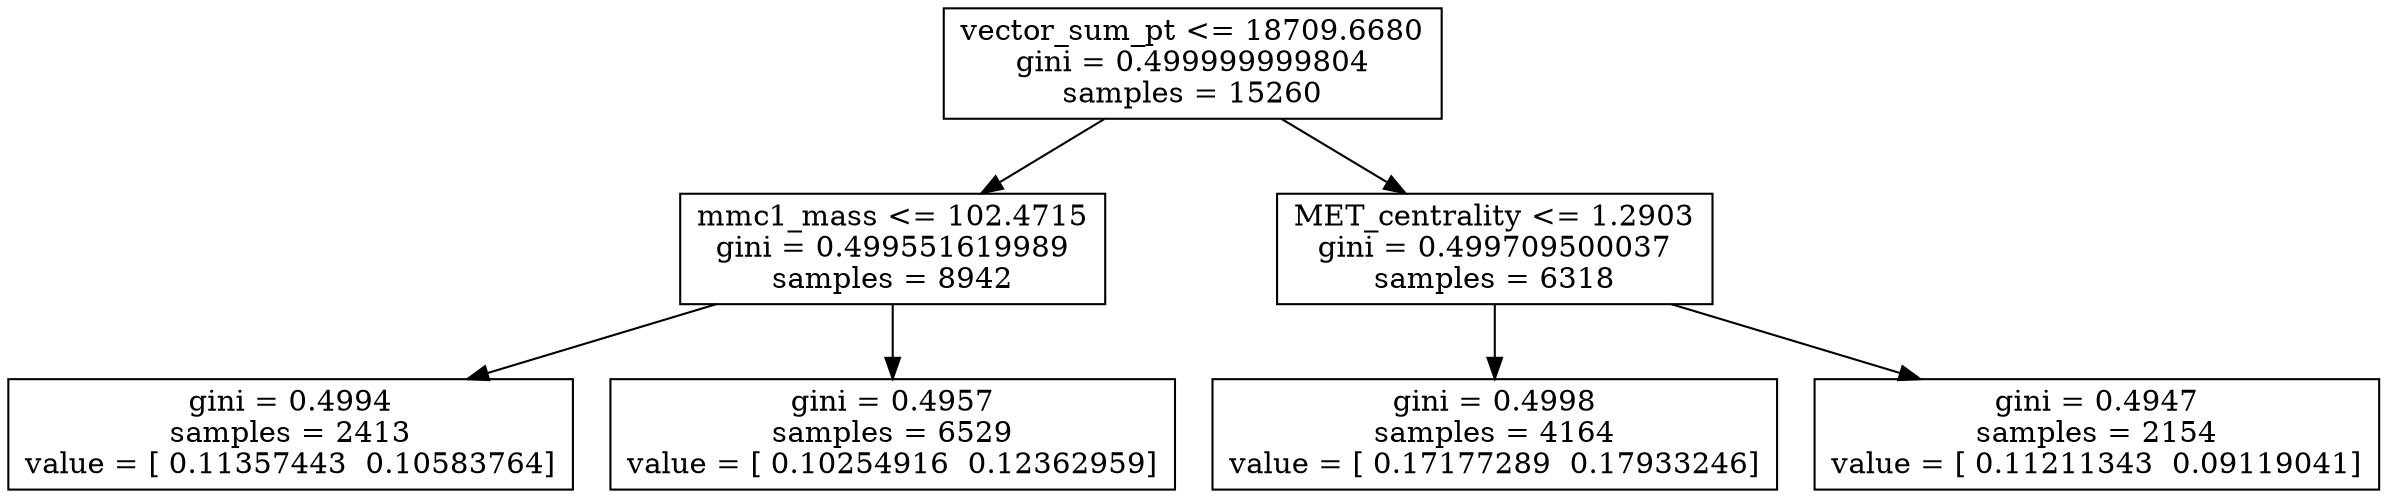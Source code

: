 digraph Tree {
0 [label="vector_sum_pt <= 18709.6680\ngini = 0.499999999804\nsamples = 15260", shape="box"] ;
1 [label="mmc1_mass <= 102.4715\ngini = 0.499551619989\nsamples = 8942", shape="box"] ;
0 -> 1 ;
2 [label="gini = 0.4994\nsamples = 2413\nvalue = [ 0.11357443  0.10583764]", shape="box"] ;
1 -> 2 ;
3 [label="gini = 0.4957\nsamples = 6529\nvalue = [ 0.10254916  0.12362959]", shape="box"] ;
1 -> 3 ;
4 [label="MET_centrality <= 1.2903\ngini = 0.499709500037\nsamples = 6318", shape="box"] ;
0 -> 4 ;
5 [label="gini = 0.4998\nsamples = 4164\nvalue = [ 0.17177289  0.17933246]", shape="box"] ;
4 -> 5 ;
6 [label="gini = 0.4947\nsamples = 2154\nvalue = [ 0.11211343  0.09119041]", shape="box"] ;
4 -> 6 ;
}